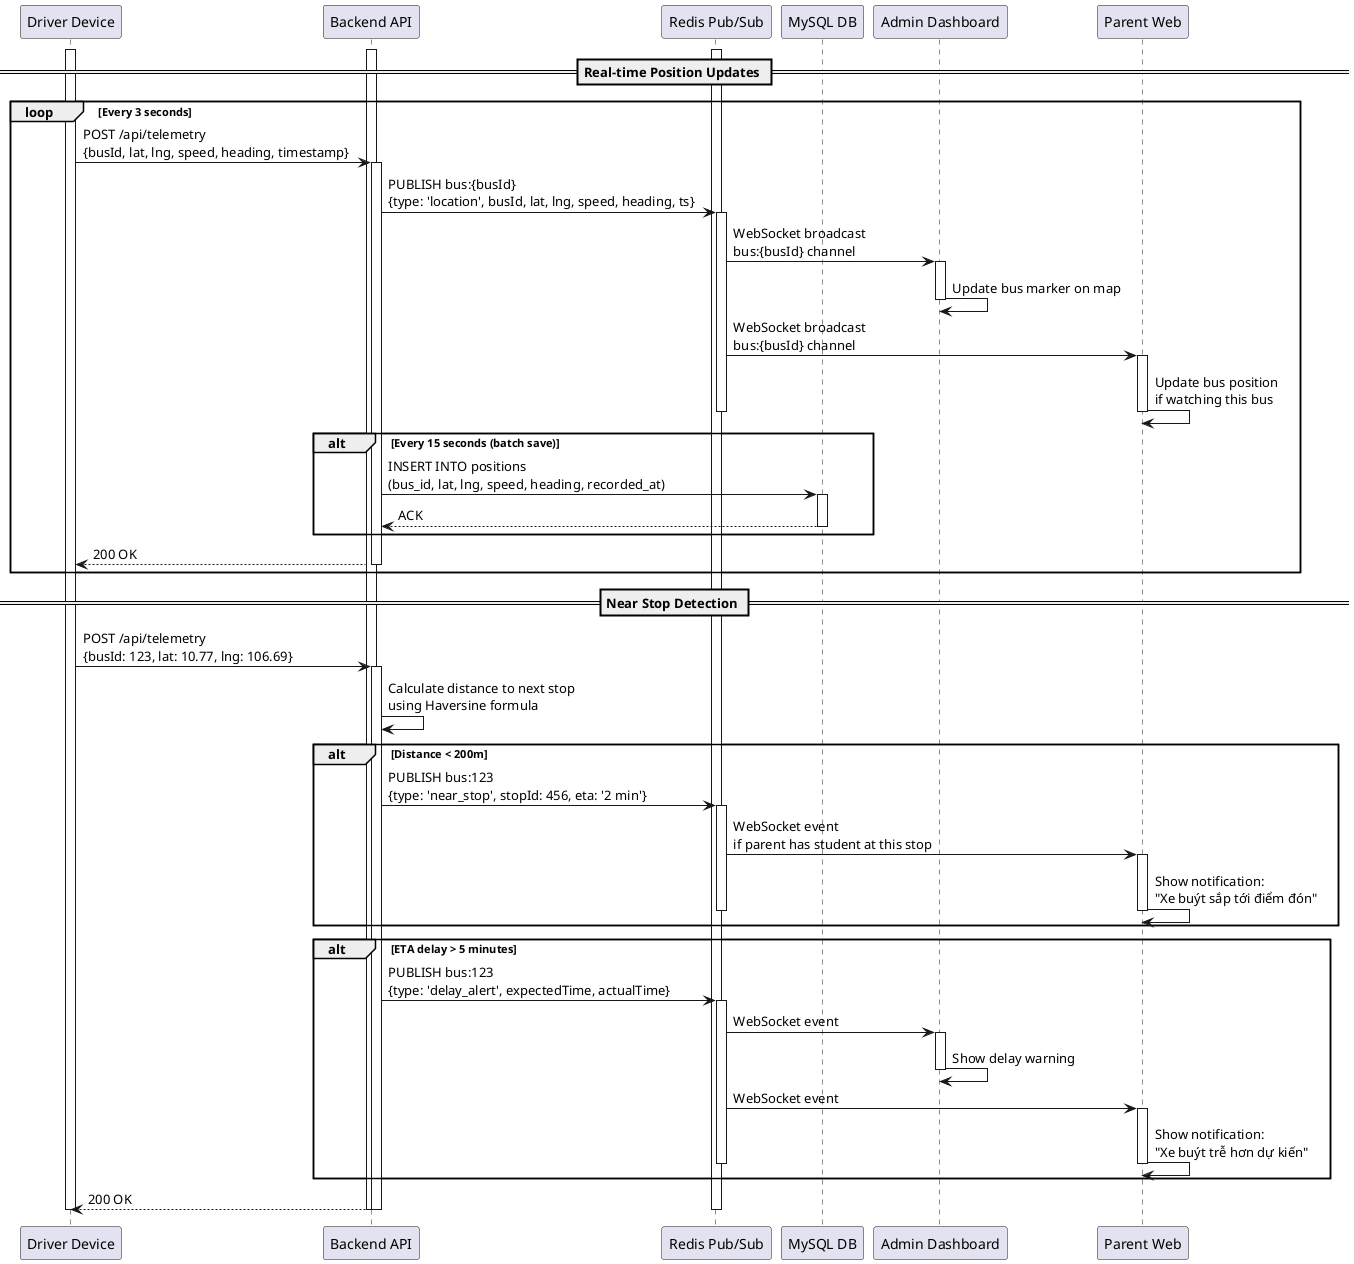 @startuml sequence-realtime-tracking
participant "Driver Device" as Device
participant "Backend API" as API
participant "Redis Pub/Sub" as Redis
participant "MySQL DB" as DB
participant "Admin Dashboard" as Dashboard
participant "Parent Web" as Parent

activate Device
activate API
activate Redis

== Real-time Position Updates ==

loop Every 3 seconds
    Device -> API: POST /api/telemetry\n{busId, lat, lng, speed, heading, timestamp}
    activate API
    
    API -> Redis: PUBLISH bus:{busId}\n{type: 'location', busId, lat, lng, speed, heading, ts}
    activate Redis
    
    Redis -> Dashboard: WebSocket broadcast\nbus:{busId} channel
    activate Dashboard
    Dashboard -> Dashboard: Update bus marker on map
    deactivate Dashboard
    
    Redis -> Parent: WebSocket broadcast\nbus:{busId} channel  
    activate Parent
    Parent -> Parent: Update bus position\nif watching this bus
    deactivate Parent
    
    deactivate Redis
    
    alt Every 15 seconds (batch save)
        API -> DB: INSERT INTO positions\n(bus_id, lat, lng, speed, heading, recorded_at)
        activate DB
        DB --> API: ACK
        deactivate DB
    end
    
    API --> Device: 200 OK
    deactivate API
end

== Near Stop Detection ==

Device -> API: POST /api/telemetry\n{busId: 123, lat: 10.77, lng: 106.69}
activate API

API -> API: Calculate distance to next stop\nusing Haversine formula

alt Distance < 200m
    API -> Redis: PUBLISH bus:123\n{type: 'near_stop', stopId: 456, eta: '2 min'}
    activate Redis
    
    Redis -> Parent: WebSocket event\nif parent has student at this stop
    activate Parent
    Parent -> Parent: Show notification:\n"Xe buýt sắp tới điểm đón"
    deactivate Parent
    
    deactivate Redis
end

alt ETA delay > 5 minutes
    API -> Redis: PUBLISH bus:123\n{type: 'delay_alert', expectedTime, actualTime}
    activate Redis
    
    Redis -> Dashboard: WebSocket event
    activate Dashboard
    Dashboard -> Dashboard: Show delay warning
    deactivate Dashboard
    
    Redis -> Parent: WebSocket event  
    activate Parent
    Parent -> Parent: Show notification:\n"Xe buýt trễ hơn dự kiến"
    deactivate Parent
    
    deactivate Redis
end

API --> Device: 200 OK
deactivate API

deactivate Device
deactivate API  
deactivate Redis

@enduml